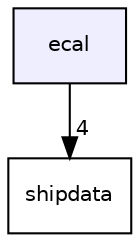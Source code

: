 digraph "ecal" {
  compound=true
  node [ fontsize="10", fontname="Helvetica"];
  edge [ labelfontsize="10", labelfontname="Helvetica"];
  dir_c45501c79ddec90b6b1f8a3c2e9efabb [shape=box, label="ecal", style="filled", fillcolor="#eeeeff", pencolor="black", URL="dir_c45501c79ddec90b6b1f8a3c2e9efabb.html"];
  dir_d32c3015c3e8f785dc4289736c132c3d [shape=box label="shipdata" URL="dir_d32c3015c3e8f785dc4289736c132c3d.html"];
  dir_c45501c79ddec90b6b1f8a3c2e9efabb->dir_d32c3015c3e8f785dc4289736c132c3d [headlabel="4", labeldistance=1.5 headhref="dir_000000_000012.html"];
}
